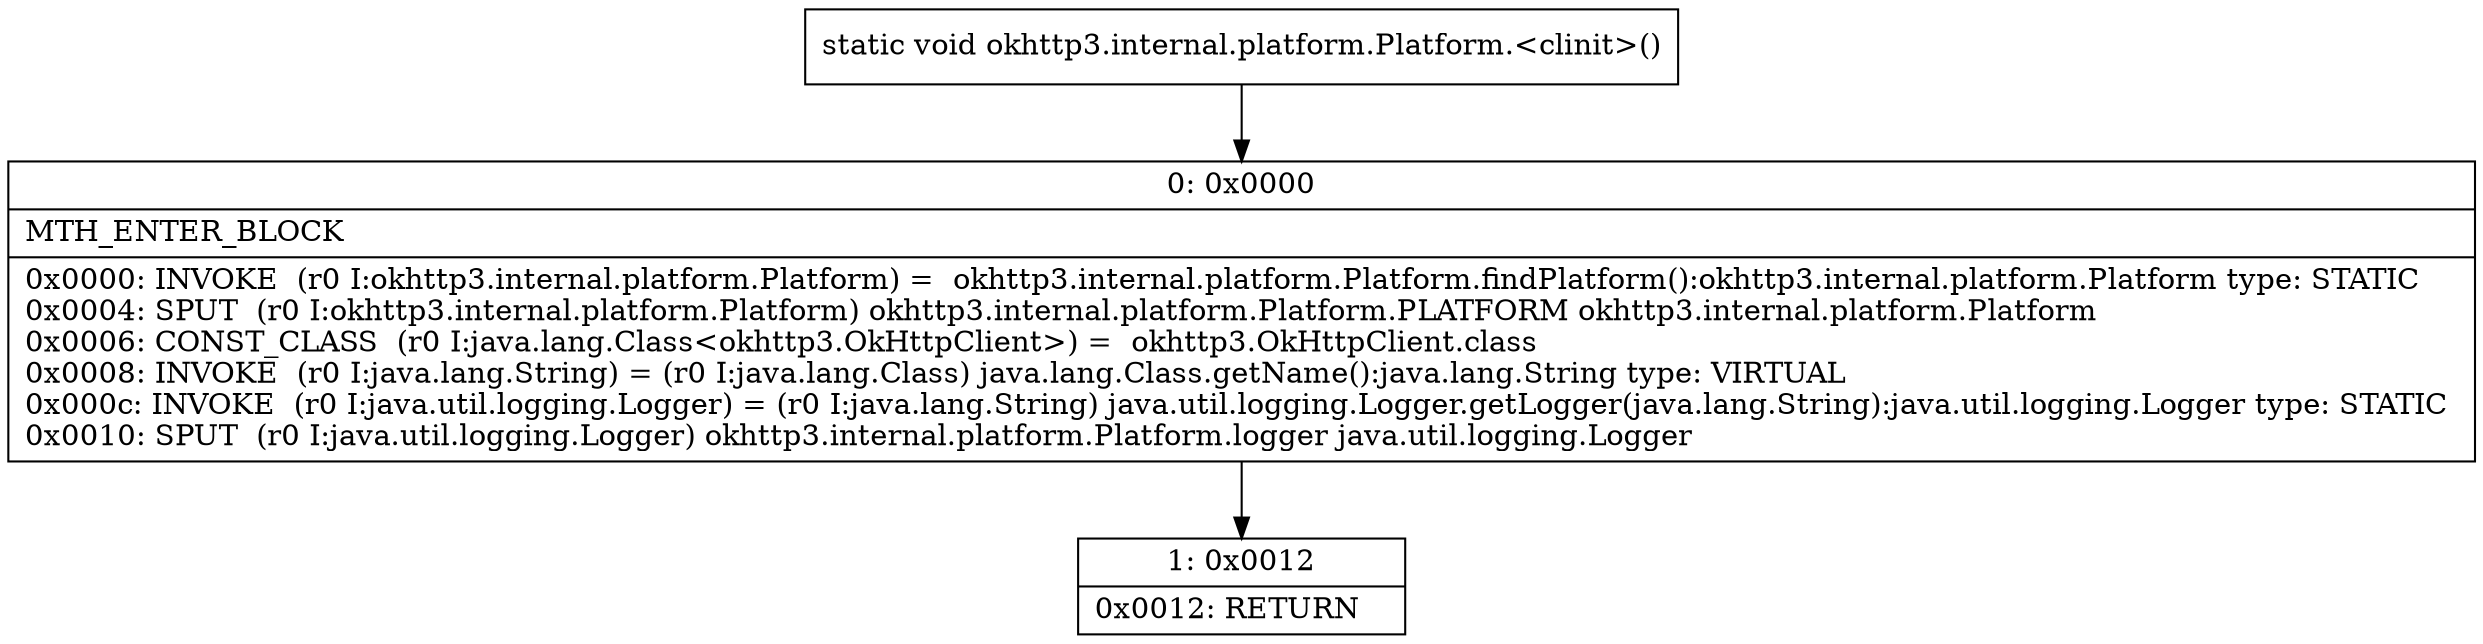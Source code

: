digraph "CFG forokhttp3.internal.platform.Platform.\<clinit\>()V" {
Node_0 [shape=record,label="{0\:\ 0x0000|MTH_ENTER_BLOCK\l|0x0000: INVOKE  (r0 I:okhttp3.internal.platform.Platform) =  okhttp3.internal.platform.Platform.findPlatform():okhttp3.internal.platform.Platform type: STATIC \l0x0004: SPUT  (r0 I:okhttp3.internal.platform.Platform) okhttp3.internal.platform.Platform.PLATFORM okhttp3.internal.platform.Platform \l0x0006: CONST_CLASS  (r0 I:java.lang.Class\<okhttp3.OkHttpClient\>) =  okhttp3.OkHttpClient.class \l0x0008: INVOKE  (r0 I:java.lang.String) = (r0 I:java.lang.Class) java.lang.Class.getName():java.lang.String type: VIRTUAL \l0x000c: INVOKE  (r0 I:java.util.logging.Logger) = (r0 I:java.lang.String) java.util.logging.Logger.getLogger(java.lang.String):java.util.logging.Logger type: STATIC \l0x0010: SPUT  (r0 I:java.util.logging.Logger) okhttp3.internal.platform.Platform.logger java.util.logging.Logger \l}"];
Node_1 [shape=record,label="{1\:\ 0x0012|0x0012: RETURN   \l}"];
MethodNode[shape=record,label="{static void okhttp3.internal.platform.Platform.\<clinit\>() }"];
MethodNode -> Node_0;
Node_0 -> Node_1;
}

